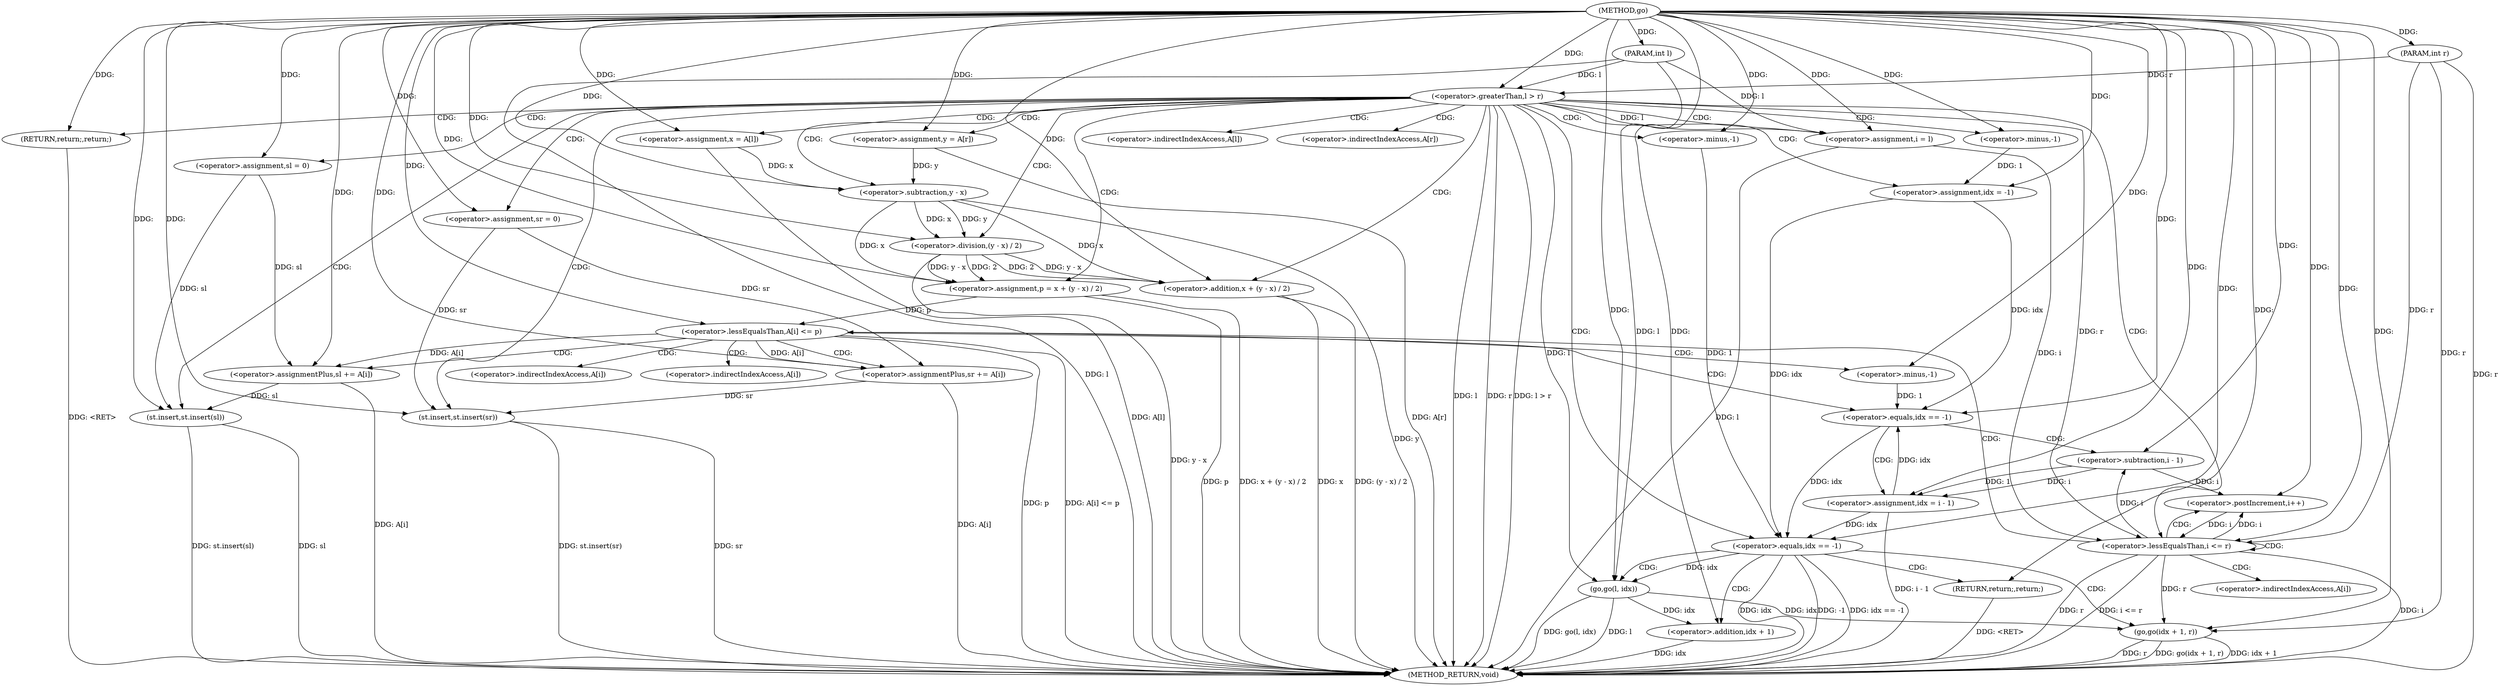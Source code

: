 digraph "go" {  
"1000205" [label = "(METHOD,go)" ]
"1000306" [label = "(METHOD_RETURN,void)" ]
"1000206" [label = "(PARAM,int l)" ]
"1000207" [label = "(PARAM,int r)" ]
"1000215" [label = "(<operator>.assignment,x = A[l])" ]
"1000221" [label = "(<operator>.assignment,y = A[r])" ]
"1000227" [label = "(<operator>.assignment,p = x + (y - x) / 2)" ]
"1000237" [label = "(<operator>.assignment,sl = 0)" ]
"1000241" [label = "(<operator>.assignment,sr = 0)" ]
"1000245" [label = "(<operator>.assignment,idx = -1)" ]
"1000288" [label = "(st.insert,st.insert(sl))" ]
"1000290" [label = "(st.insert,st.insert(sr))" ]
"1000298" [label = "(go,go(l, idx))" ]
"1000301" [label = "(go,go(idx + 1, r))" ]
"1000210" [label = "(<operator>.greaterThan,l > r)" ]
"1000213" [label = "(RETURN,return;,return;)" ]
"1000251" [label = "(<operator>.assignment,i = l)" ]
"1000254" [label = "(<operator>.lessEqualsThan,i <= r)" ]
"1000257" [label = "(<operator>.postIncrement,i++)" ]
"1000293" [label = "(<operator>.equals,idx == -1)" ]
"1000297" [label = "(RETURN,return;,return;)" ]
"1000229" [label = "(<operator>.addition,x + (y - x) / 2)" ]
"1000247" [label = "(<operator>.minus,-1)" ]
"1000302" [label = "(<operator>.addition,idx + 1)" ]
"1000231" [label = "(<operator>.division,(y - x) / 2)" ]
"1000261" [label = "(<operator>.lessEqualsThan,A[i] <= p)" ]
"1000266" [label = "(<operator>.assignmentPlus,sl += A[i])" ]
"1000295" [label = "(<operator>.minus,-1)" ]
"1000232" [label = "(<operator>.subtraction,y - x)" ]
"1000283" [label = "(<operator>.assignmentPlus,sr += A[i])" ]
"1000274" [label = "(<operator>.equals,idx == -1)" ]
"1000278" [label = "(<operator>.assignment,idx = i - 1)" ]
"1000276" [label = "(<operator>.minus,-1)" ]
"1000280" [label = "(<operator>.subtraction,i - 1)" ]
"1000217" [label = "(<operator>.indirectIndexAccess,A[l])" ]
"1000223" [label = "(<operator>.indirectIndexAccess,A[r])" ]
"1000262" [label = "(<operator>.indirectIndexAccess,A[i])" ]
"1000268" [label = "(<operator>.indirectIndexAccess,A[i])" ]
"1000285" [label = "(<operator>.indirectIndexAccess,A[i])" ]
  "1000213" -> "1000306"  [ label = "DDG: <RET>"] 
  "1000297" -> "1000306"  [ label = "DDG: <RET>"] 
  "1000206" -> "1000306"  [ label = "DDG: l"] 
  "1000207" -> "1000306"  [ label = "DDG: r"] 
  "1000210" -> "1000306"  [ label = "DDG: l"] 
  "1000210" -> "1000306"  [ label = "DDG: r"] 
  "1000210" -> "1000306"  [ label = "DDG: l > r"] 
  "1000215" -> "1000306"  [ label = "DDG: A[l]"] 
  "1000221" -> "1000306"  [ label = "DDG: A[r]"] 
  "1000227" -> "1000306"  [ label = "DDG: p"] 
  "1000229" -> "1000306"  [ label = "DDG: x"] 
  "1000232" -> "1000306"  [ label = "DDG: y"] 
  "1000231" -> "1000306"  [ label = "DDG: y - x"] 
  "1000229" -> "1000306"  [ label = "DDG: (y - x) / 2"] 
  "1000227" -> "1000306"  [ label = "DDG: x + (y - x) / 2"] 
  "1000251" -> "1000306"  [ label = "DDG: l"] 
  "1000254" -> "1000306"  [ label = "DDG: i"] 
  "1000254" -> "1000306"  [ label = "DDG: r"] 
  "1000254" -> "1000306"  [ label = "DDG: i <= r"] 
  "1000288" -> "1000306"  [ label = "DDG: sl"] 
  "1000288" -> "1000306"  [ label = "DDG: st.insert(sl)"] 
  "1000290" -> "1000306"  [ label = "DDG: sr"] 
  "1000290" -> "1000306"  [ label = "DDG: st.insert(sr)"] 
  "1000293" -> "1000306"  [ label = "DDG: idx"] 
  "1000293" -> "1000306"  [ label = "DDG: -1"] 
  "1000293" -> "1000306"  [ label = "DDG: idx == -1"] 
  "1000298" -> "1000306"  [ label = "DDG: l"] 
  "1000298" -> "1000306"  [ label = "DDG: go(l, idx)"] 
  "1000302" -> "1000306"  [ label = "DDG: idx"] 
  "1000301" -> "1000306"  [ label = "DDG: idx + 1"] 
  "1000301" -> "1000306"  [ label = "DDG: r"] 
  "1000301" -> "1000306"  [ label = "DDG: go(idx + 1, r)"] 
  "1000261" -> "1000306"  [ label = "DDG: p"] 
  "1000261" -> "1000306"  [ label = "DDG: A[i] <= p"] 
  "1000278" -> "1000306"  [ label = "DDG: i - 1"] 
  "1000283" -> "1000306"  [ label = "DDG: A[i]"] 
  "1000266" -> "1000306"  [ label = "DDG: A[i]"] 
  "1000205" -> "1000206"  [ label = "DDG: "] 
  "1000205" -> "1000207"  [ label = "DDG: "] 
  "1000231" -> "1000227"  [ label = "DDG: 2"] 
  "1000231" -> "1000227"  [ label = "DDG: y - x"] 
  "1000232" -> "1000227"  [ label = "DDG: x"] 
  "1000205" -> "1000227"  [ label = "DDG: "] 
  "1000205" -> "1000237"  [ label = "DDG: "] 
  "1000205" -> "1000241"  [ label = "DDG: "] 
  "1000247" -> "1000245"  [ label = "DDG: 1"] 
  "1000205" -> "1000213"  [ label = "DDG: "] 
  "1000205" -> "1000215"  [ label = "DDG: "] 
  "1000205" -> "1000221"  [ label = "DDG: "] 
  "1000205" -> "1000245"  [ label = "DDG: "] 
  "1000210" -> "1000251"  [ label = "DDG: l"] 
  "1000206" -> "1000251"  [ label = "DDG: l"] 
  "1000205" -> "1000251"  [ label = "DDG: "] 
  "1000237" -> "1000288"  [ label = "DDG: sl"] 
  "1000266" -> "1000288"  [ label = "DDG: sl"] 
  "1000205" -> "1000288"  [ label = "DDG: "] 
  "1000241" -> "1000290"  [ label = "DDG: sr"] 
  "1000283" -> "1000290"  [ label = "DDG: sr"] 
  "1000205" -> "1000290"  [ label = "DDG: "] 
  "1000205" -> "1000297"  [ label = "DDG: "] 
  "1000206" -> "1000298"  [ label = "DDG: l"] 
  "1000205" -> "1000298"  [ label = "DDG: "] 
  "1000210" -> "1000298"  [ label = "DDG: l"] 
  "1000293" -> "1000298"  [ label = "DDG: idx"] 
  "1000298" -> "1000301"  [ label = "DDG: idx"] 
  "1000205" -> "1000301"  [ label = "DDG: "] 
  "1000254" -> "1000301"  [ label = "DDG: r"] 
  "1000207" -> "1000301"  [ label = "DDG: r"] 
  "1000206" -> "1000210"  [ label = "DDG: l"] 
  "1000205" -> "1000210"  [ label = "DDG: "] 
  "1000207" -> "1000210"  [ label = "DDG: r"] 
  "1000232" -> "1000229"  [ label = "DDG: x"] 
  "1000205" -> "1000229"  [ label = "DDG: "] 
  "1000231" -> "1000229"  [ label = "DDG: 2"] 
  "1000231" -> "1000229"  [ label = "DDG: y - x"] 
  "1000205" -> "1000247"  [ label = "DDG: "] 
  "1000251" -> "1000254"  [ label = "DDG: i"] 
  "1000257" -> "1000254"  [ label = "DDG: i"] 
  "1000205" -> "1000254"  [ label = "DDG: "] 
  "1000210" -> "1000254"  [ label = "DDG: r"] 
  "1000207" -> "1000254"  [ label = "DDG: r"] 
  "1000254" -> "1000257"  [ label = "DDG: i"] 
  "1000280" -> "1000257"  [ label = "DDG: i"] 
  "1000205" -> "1000257"  [ label = "DDG: "] 
  "1000245" -> "1000293"  [ label = "DDG: idx"] 
  "1000274" -> "1000293"  [ label = "DDG: idx"] 
  "1000278" -> "1000293"  [ label = "DDG: idx"] 
  "1000205" -> "1000293"  [ label = "DDG: "] 
  "1000295" -> "1000293"  [ label = "DDG: 1"] 
  "1000298" -> "1000302"  [ label = "DDG: idx"] 
  "1000205" -> "1000302"  [ label = "DDG: "] 
  "1000232" -> "1000231"  [ label = "DDG: x"] 
  "1000232" -> "1000231"  [ label = "DDG: y"] 
  "1000205" -> "1000231"  [ label = "DDG: "] 
  "1000261" -> "1000266"  [ label = "DDG: A[i]"] 
  "1000205" -> "1000295"  [ label = "DDG: "] 
  "1000221" -> "1000232"  [ label = "DDG: y"] 
  "1000205" -> "1000232"  [ label = "DDG: "] 
  "1000215" -> "1000232"  [ label = "DDG: x"] 
  "1000227" -> "1000261"  [ label = "DDG: p"] 
  "1000205" -> "1000261"  [ label = "DDG: "] 
  "1000237" -> "1000266"  [ label = "DDG: sl"] 
  "1000205" -> "1000266"  [ label = "DDG: "] 
  "1000261" -> "1000283"  [ label = "DDG: A[i]"] 
  "1000280" -> "1000278"  [ label = "DDG: 1"] 
  "1000280" -> "1000278"  [ label = "DDG: i"] 
  "1000241" -> "1000283"  [ label = "DDG: sr"] 
  "1000205" -> "1000283"  [ label = "DDG: "] 
  "1000245" -> "1000274"  [ label = "DDG: idx"] 
  "1000278" -> "1000274"  [ label = "DDG: idx"] 
  "1000205" -> "1000274"  [ label = "DDG: "] 
  "1000276" -> "1000274"  [ label = "DDG: 1"] 
  "1000205" -> "1000278"  [ label = "DDG: "] 
  "1000205" -> "1000276"  [ label = "DDG: "] 
  "1000254" -> "1000280"  [ label = "DDG: i"] 
  "1000205" -> "1000280"  [ label = "DDG: "] 
  "1000210" -> "1000247"  [ label = "CDG: "] 
  "1000210" -> "1000293"  [ label = "CDG: "] 
  "1000210" -> "1000221"  [ label = "CDG: "] 
  "1000210" -> "1000213"  [ label = "CDG: "] 
  "1000210" -> "1000227"  [ label = "CDG: "] 
  "1000210" -> "1000229"  [ label = "CDG: "] 
  "1000210" -> "1000290"  [ label = "CDG: "] 
  "1000210" -> "1000251"  [ label = "CDG: "] 
  "1000210" -> "1000215"  [ label = "CDG: "] 
  "1000210" -> "1000254"  [ label = "CDG: "] 
  "1000210" -> "1000237"  [ label = "CDG: "] 
  "1000210" -> "1000231"  [ label = "CDG: "] 
  "1000210" -> "1000241"  [ label = "CDG: "] 
  "1000210" -> "1000217"  [ label = "CDG: "] 
  "1000210" -> "1000295"  [ label = "CDG: "] 
  "1000210" -> "1000223"  [ label = "CDG: "] 
  "1000210" -> "1000288"  [ label = "CDG: "] 
  "1000210" -> "1000245"  [ label = "CDG: "] 
  "1000210" -> "1000232"  [ label = "CDG: "] 
  "1000254" -> "1000262"  [ label = "CDG: "] 
  "1000254" -> "1000254"  [ label = "CDG: "] 
  "1000254" -> "1000261"  [ label = "CDG: "] 
  "1000254" -> "1000257"  [ label = "CDG: "] 
  "1000293" -> "1000297"  [ label = "CDG: "] 
  "1000293" -> "1000302"  [ label = "CDG: "] 
  "1000293" -> "1000298"  [ label = "CDG: "] 
  "1000293" -> "1000301"  [ label = "CDG: "] 
  "1000261" -> "1000285"  [ label = "CDG: "] 
  "1000261" -> "1000268"  [ label = "CDG: "] 
  "1000261" -> "1000276"  [ label = "CDG: "] 
  "1000261" -> "1000274"  [ label = "CDG: "] 
  "1000261" -> "1000266"  [ label = "CDG: "] 
  "1000261" -> "1000283"  [ label = "CDG: "] 
  "1000274" -> "1000280"  [ label = "CDG: "] 
  "1000274" -> "1000278"  [ label = "CDG: "] 
}
